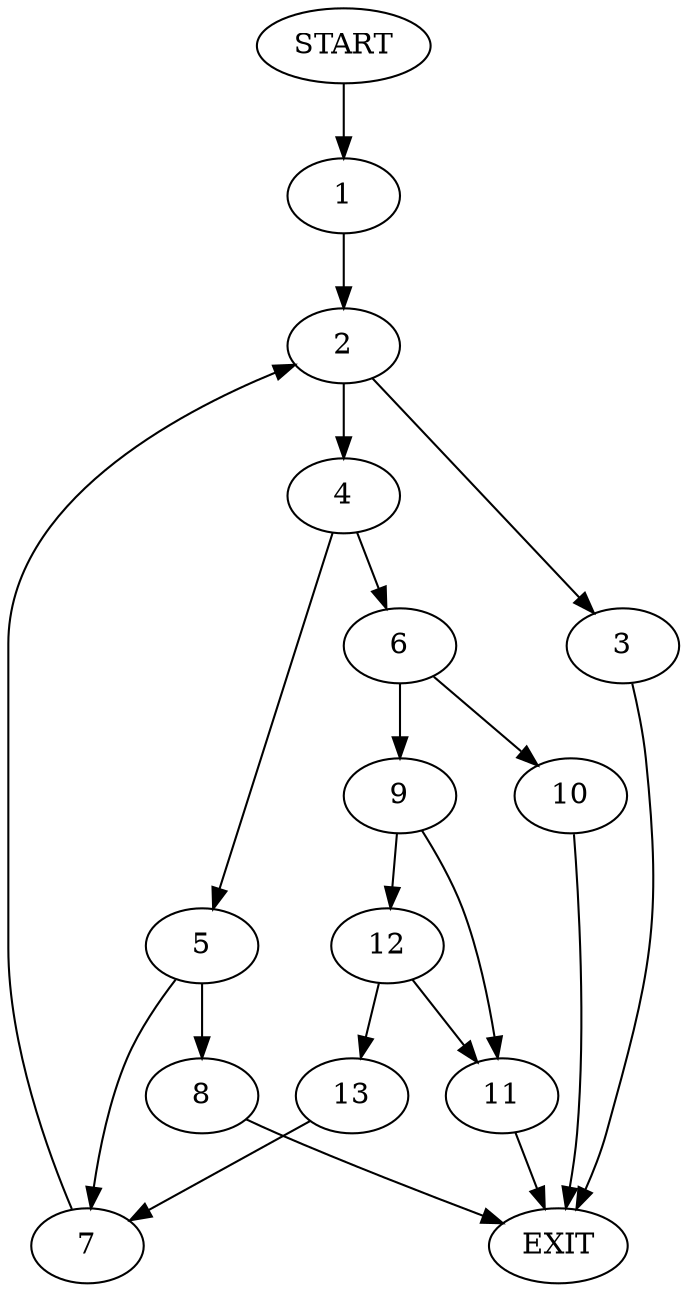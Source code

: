 digraph {
0 [label="START"]
14 [label="EXIT"]
0 -> 1
1 -> 2
2 -> 3
2 -> 4
3 -> 14
4 -> 5
4 -> 6
5 -> 7
5 -> 8
6 -> 9
6 -> 10
10 -> 14
9 -> 11
9 -> 12
11 -> 14
12 -> 13
12 -> 11
13 -> 7
7 -> 2
8 -> 14
}
